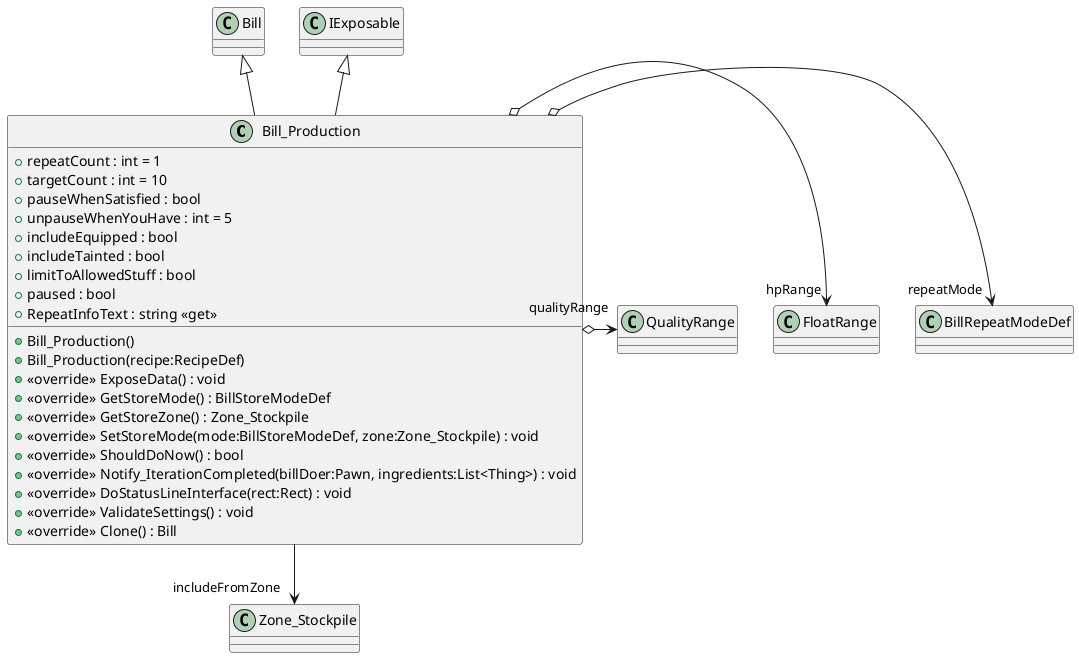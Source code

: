 @startuml
class Bill_Production {
    + repeatCount : int = 1
    + targetCount : int = 10
    + pauseWhenSatisfied : bool
    + unpauseWhenYouHave : int = 5
    + includeEquipped : bool
    + includeTainted : bool
    + limitToAllowedStuff : bool
    + paused : bool
    + RepeatInfoText : string <<get>>
    + Bill_Production()
    + Bill_Production(recipe:RecipeDef)
    + <<override>> ExposeData() : void
    + <<override>> GetStoreMode() : BillStoreModeDef
    + <<override>> GetStoreZone() : Zone_Stockpile
    + <<override>> SetStoreMode(mode:BillStoreModeDef, zone:Zone_Stockpile) : void
    + <<override>> ShouldDoNow() : bool
    + <<override>> Notify_IterationCompleted(billDoer:Pawn, ingredients:List<Thing>) : void
    + <<override>> DoStatusLineInterface(rect:Rect) : void
    + <<override>> ValidateSettings() : void
    + <<override>> Clone() : Bill
}
Bill <|-- Bill_Production
IExposable <|-- Bill_Production
Bill_Production o-> "repeatMode" BillRepeatModeDef
Bill_Production --> "includeFromZone" Zone_Stockpile
Bill_Production o-> "hpRange" FloatRange
Bill_Production o-> "qualityRange" QualityRange
@enduml
